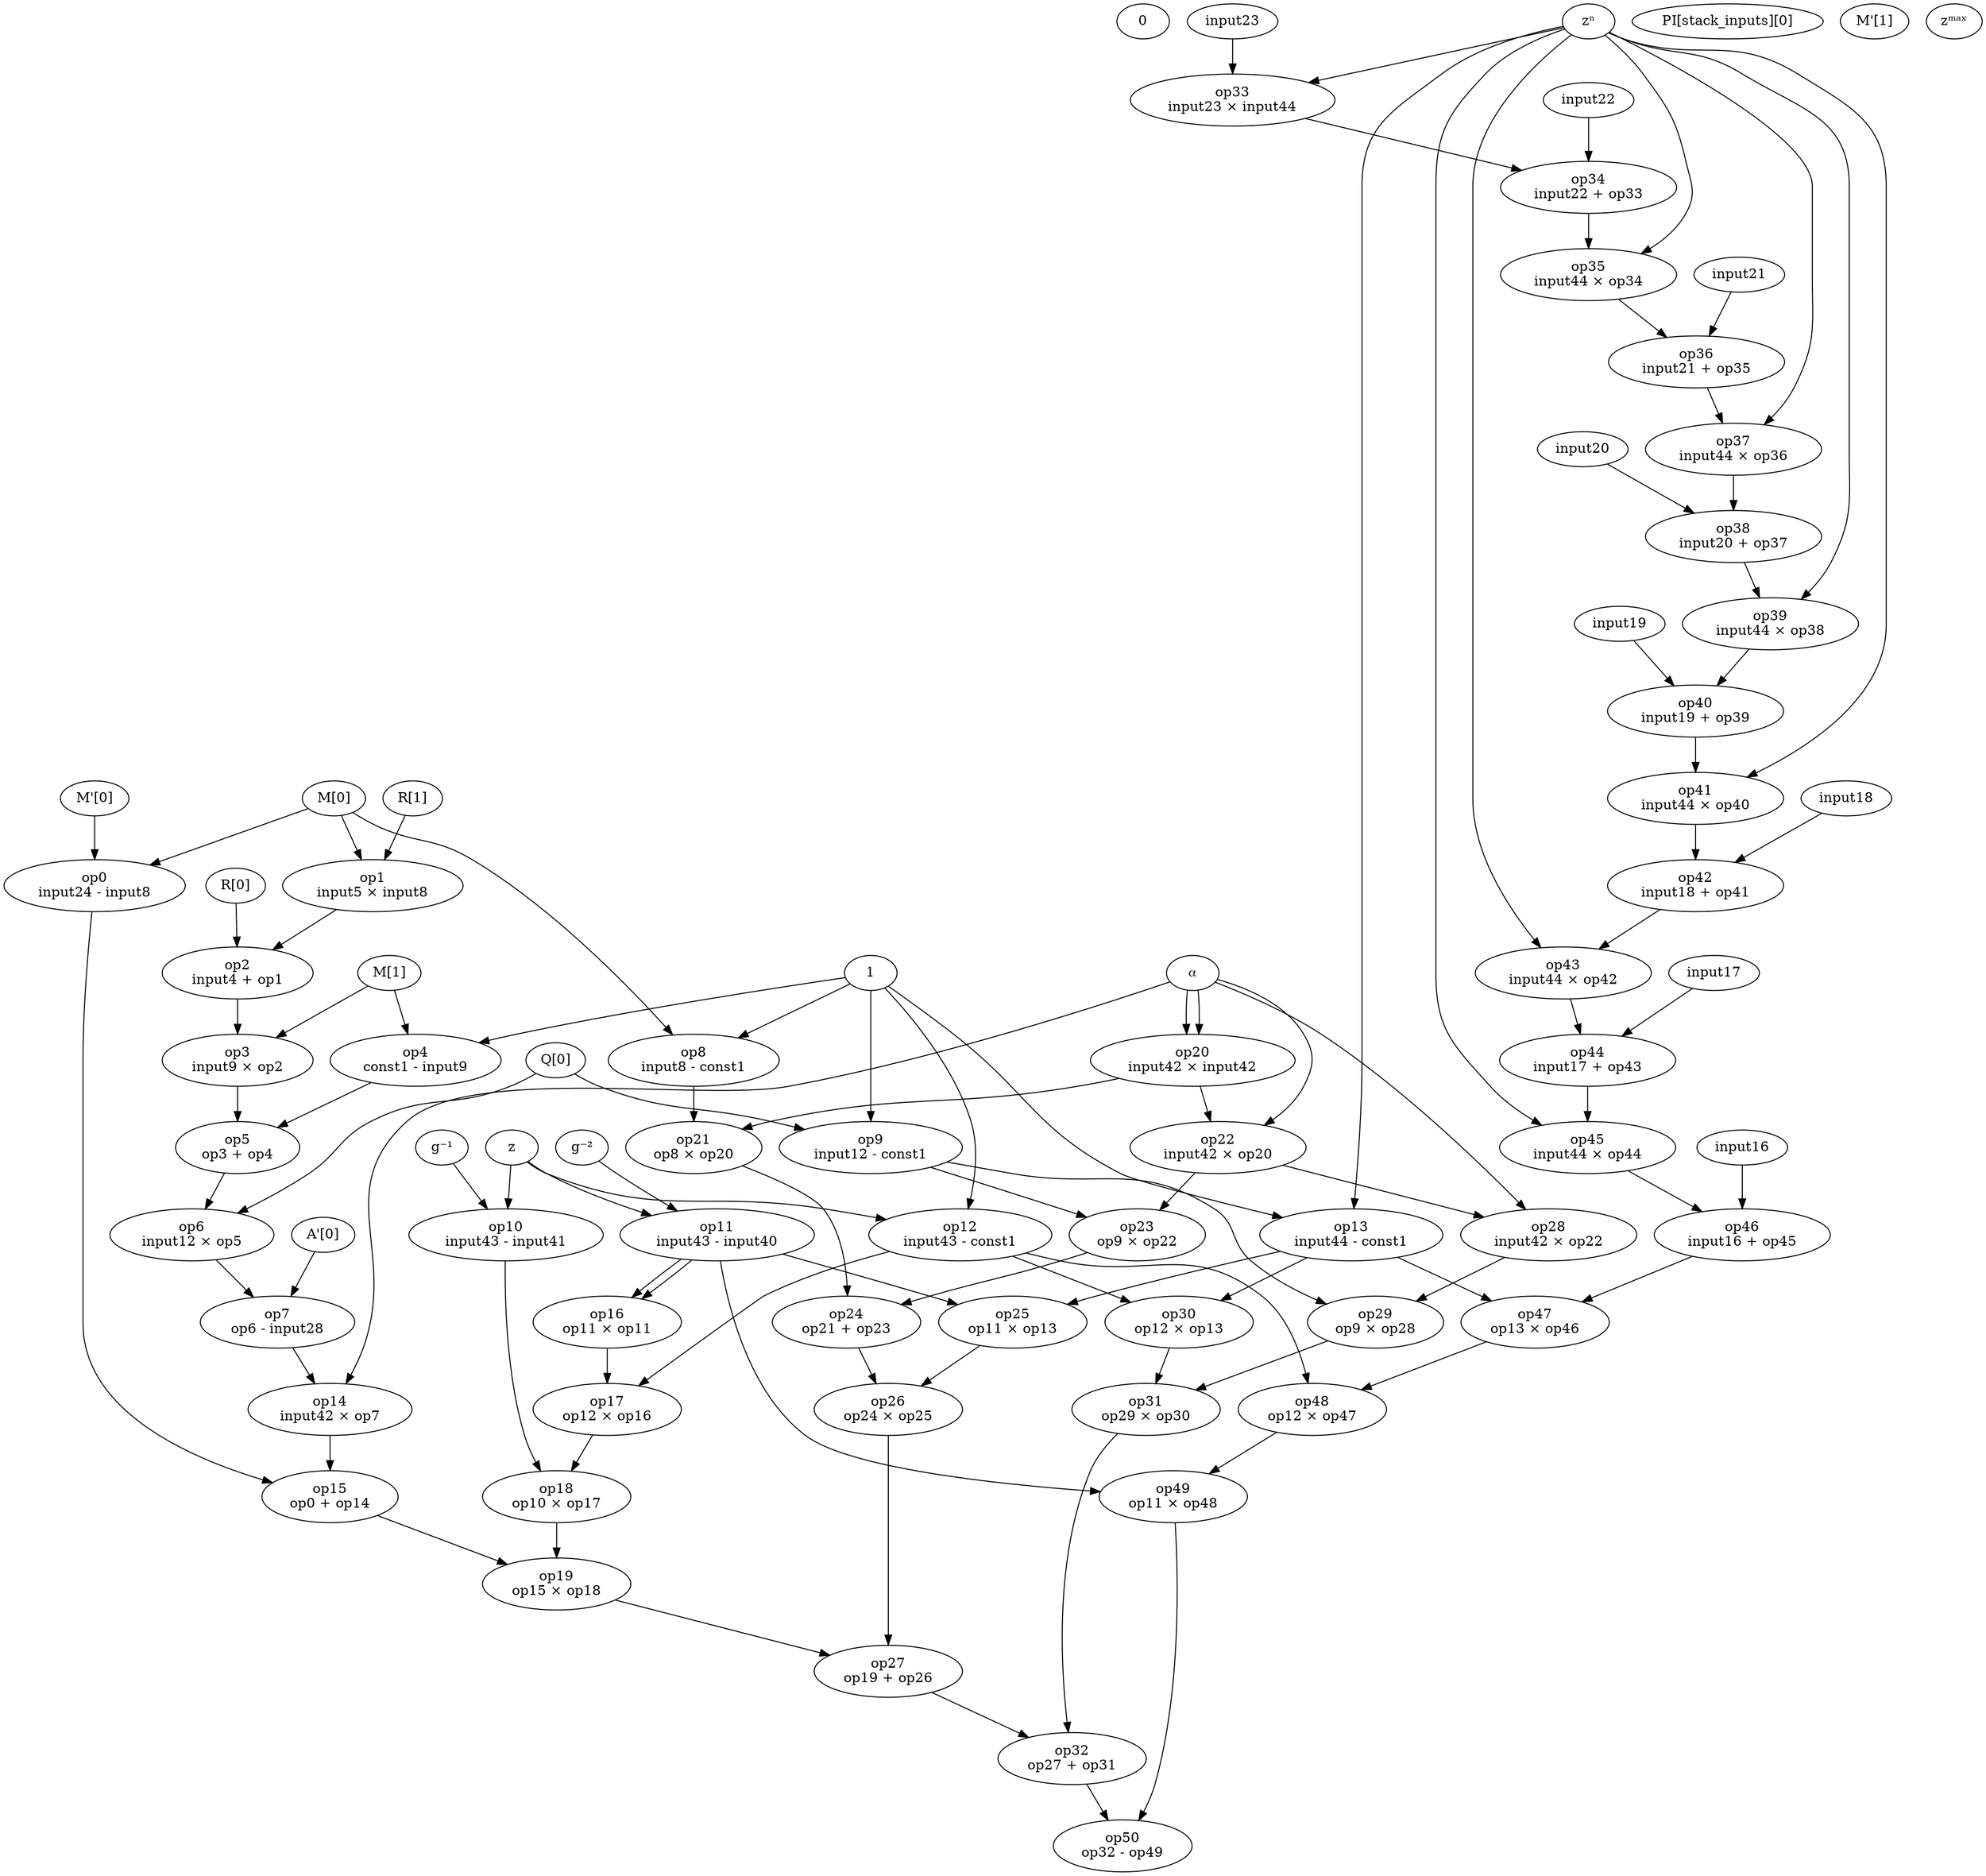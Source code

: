 digraph G {
const0 [label="0"]
const1 [label="1"]
input0 [label="PI[stack_inputs][0]"]
input4 [label="R[0]"]
input5 [label="R[1]"]
input8 [label="M[0]"]
input9 [label="M[1]"]
input24 [label="M'[0]"]
input25 [label="M'[1]"]
input12 [label="A[0]"]
input28 [label="A'[0]"]
input12 [label="Q[0]"]
input40 [label="g⁻²"]
input41 [label="g⁻¹"]
input42 [label="⍺"]
input43 [label="z"]
input44 [label="zⁿ"]
input45 [label="zᵐᵃˣ"]
op0 [label="op0\ninput24 - input8"]
input24 -> op0
input8 -> op0
op1 [label="op1\ninput5 × input8"]
input5 -> op1
input8 -> op1
op2 [label="op2\ninput4 + op1"]
input4 -> op2
op1 -> op2
op3 [label="op3\ninput9 × op2"]
input9 -> op3
op2 -> op3
op4 [label="op4\nconst1 - input9"]
const1 -> op4
input9 -> op4
op5 [label="op5\nop3 + op4"]
op3 -> op5
op4 -> op5
op6 [label="op6\ninput12 × op5"]
input12 -> op6
op5 -> op6
op7 [label="op7\nop6 - input28"]
op6 -> op7
input28 -> op7
op8 [label="op8\ninput8 - const1"]
input8 -> op8
const1 -> op8
op9 [label="op9\ninput12 - const1"]
input12 -> op9
const1 -> op9
op10 [label="op10\ninput43 - input41"]
input43 -> op10
input41 -> op10
op11 [label="op11\ninput43 - input40"]
input43 -> op11
input40 -> op11
op12 [label="op12\ninput43 - const1"]
input43 -> op12
const1 -> op12
op13 [label="op13\ninput44 - const1"]
input44 -> op13
const1 -> op13
op14 [label="op14\ninput42 × op7"]
input42 -> op14
op7 -> op14
op15 [label="op15\nop0 + op14"]
op0 -> op15
op14 -> op15
op16 [label="op16\nop11 × op11"]
op11 -> op16
op11 -> op16
op17 [label="op17\nop12 × op16"]
op12 -> op17
op16 -> op17
op18 [label="op18\nop10 × op17"]
op10 -> op18
op17 -> op18
op19 [label="op19\nop15 × op18"]
op15 -> op19
op18 -> op19
op20 [label="op20\ninput42 × input42"]
input42 -> op20
input42 -> op20
op21 [label="op21\nop8 × op20"]
op8 -> op21
op20 -> op21
op22 [label="op22\ninput42 × op20"]
input42 -> op22
op20 -> op22
op23 [label="op23\nop9 × op22"]
op9 -> op23
op22 -> op23
op24 [label="op24\nop21 + op23"]
op21 -> op24
op23 -> op24
op25 [label="op25\nop11 × op13"]
op11 -> op25
op13 -> op25
op26 [label="op26\nop24 × op25"]
op24 -> op26
op25 -> op26
op27 [label="op27\nop19 + op26"]
op19 -> op27
op26 -> op27
op28 [label="op28\ninput42 × op22"]
input42 -> op28
op22 -> op28
op29 [label="op29\nop9 × op28"]
op9 -> op29
op28 -> op29
op30 [label="op30\nop12 × op13"]
op12 -> op30
op13 -> op30
op31 [label="op31\nop29 × op30"]
op29 -> op31
op30 -> op31
op32 [label="op32\nop27 + op31"]
op27 -> op32
op31 -> op32
op33 [label="op33\ninput23 × input44"]
input23 -> op33
input44 -> op33
op34 [label="op34\ninput22 + op33"]
input22 -> op34
op33 -> op34
op35 [label="op35\ninput44 × op34"]
input44 -> op35
op34 -> op35
op36 [label="op36\ninput21 + op35"]
input21 -> op36
op35 -> op36
op37 [label="op37\ninput44 × op36"]
input44 -> op37
op36 -> op37
op38 [label="op38\ninput20 + op37"]
input20 -> op38
op37 -> op38
op39 [label="op39\ninput44 × op38"]
input44 -> op39
op38 -> op39
op40 [label="op40\ninput19 + op39"]
input19 -> op40
op39 -> op40
op41 [label="op41\ninput44 × op40"]
input44 -> op41
op40 -> op41
op42 [label="op42\ninput18 + op41"]
input18 -> op42
op41 -> op42
op43 [label="op43\ninput44 × op42"]
input44 -> op43
op42 -> op43
op44 [label="op44\ninput17 + op43"]
input17 -> op44
op43 -> op44
op45 [label="op45\ninput44 × op44"]
input44 -> op45
op44 -> op45
op46 [label="op46\ninput16 + op45"]
input16 -> op46
op45 -> op46
op47 [label="op47\nop13 × op46"]
op13 -> op47
op46 -> op47
op48 [label="op48\nop12 × op47"]
op12 -> op48
op47 -> op48
op49 [label="op49\nop11 × op48"]
op11 -> op49
op48 -> op49
op50 [label="op50\nop32 - op49"]
op32 -> op50
op49 -> op50
}
